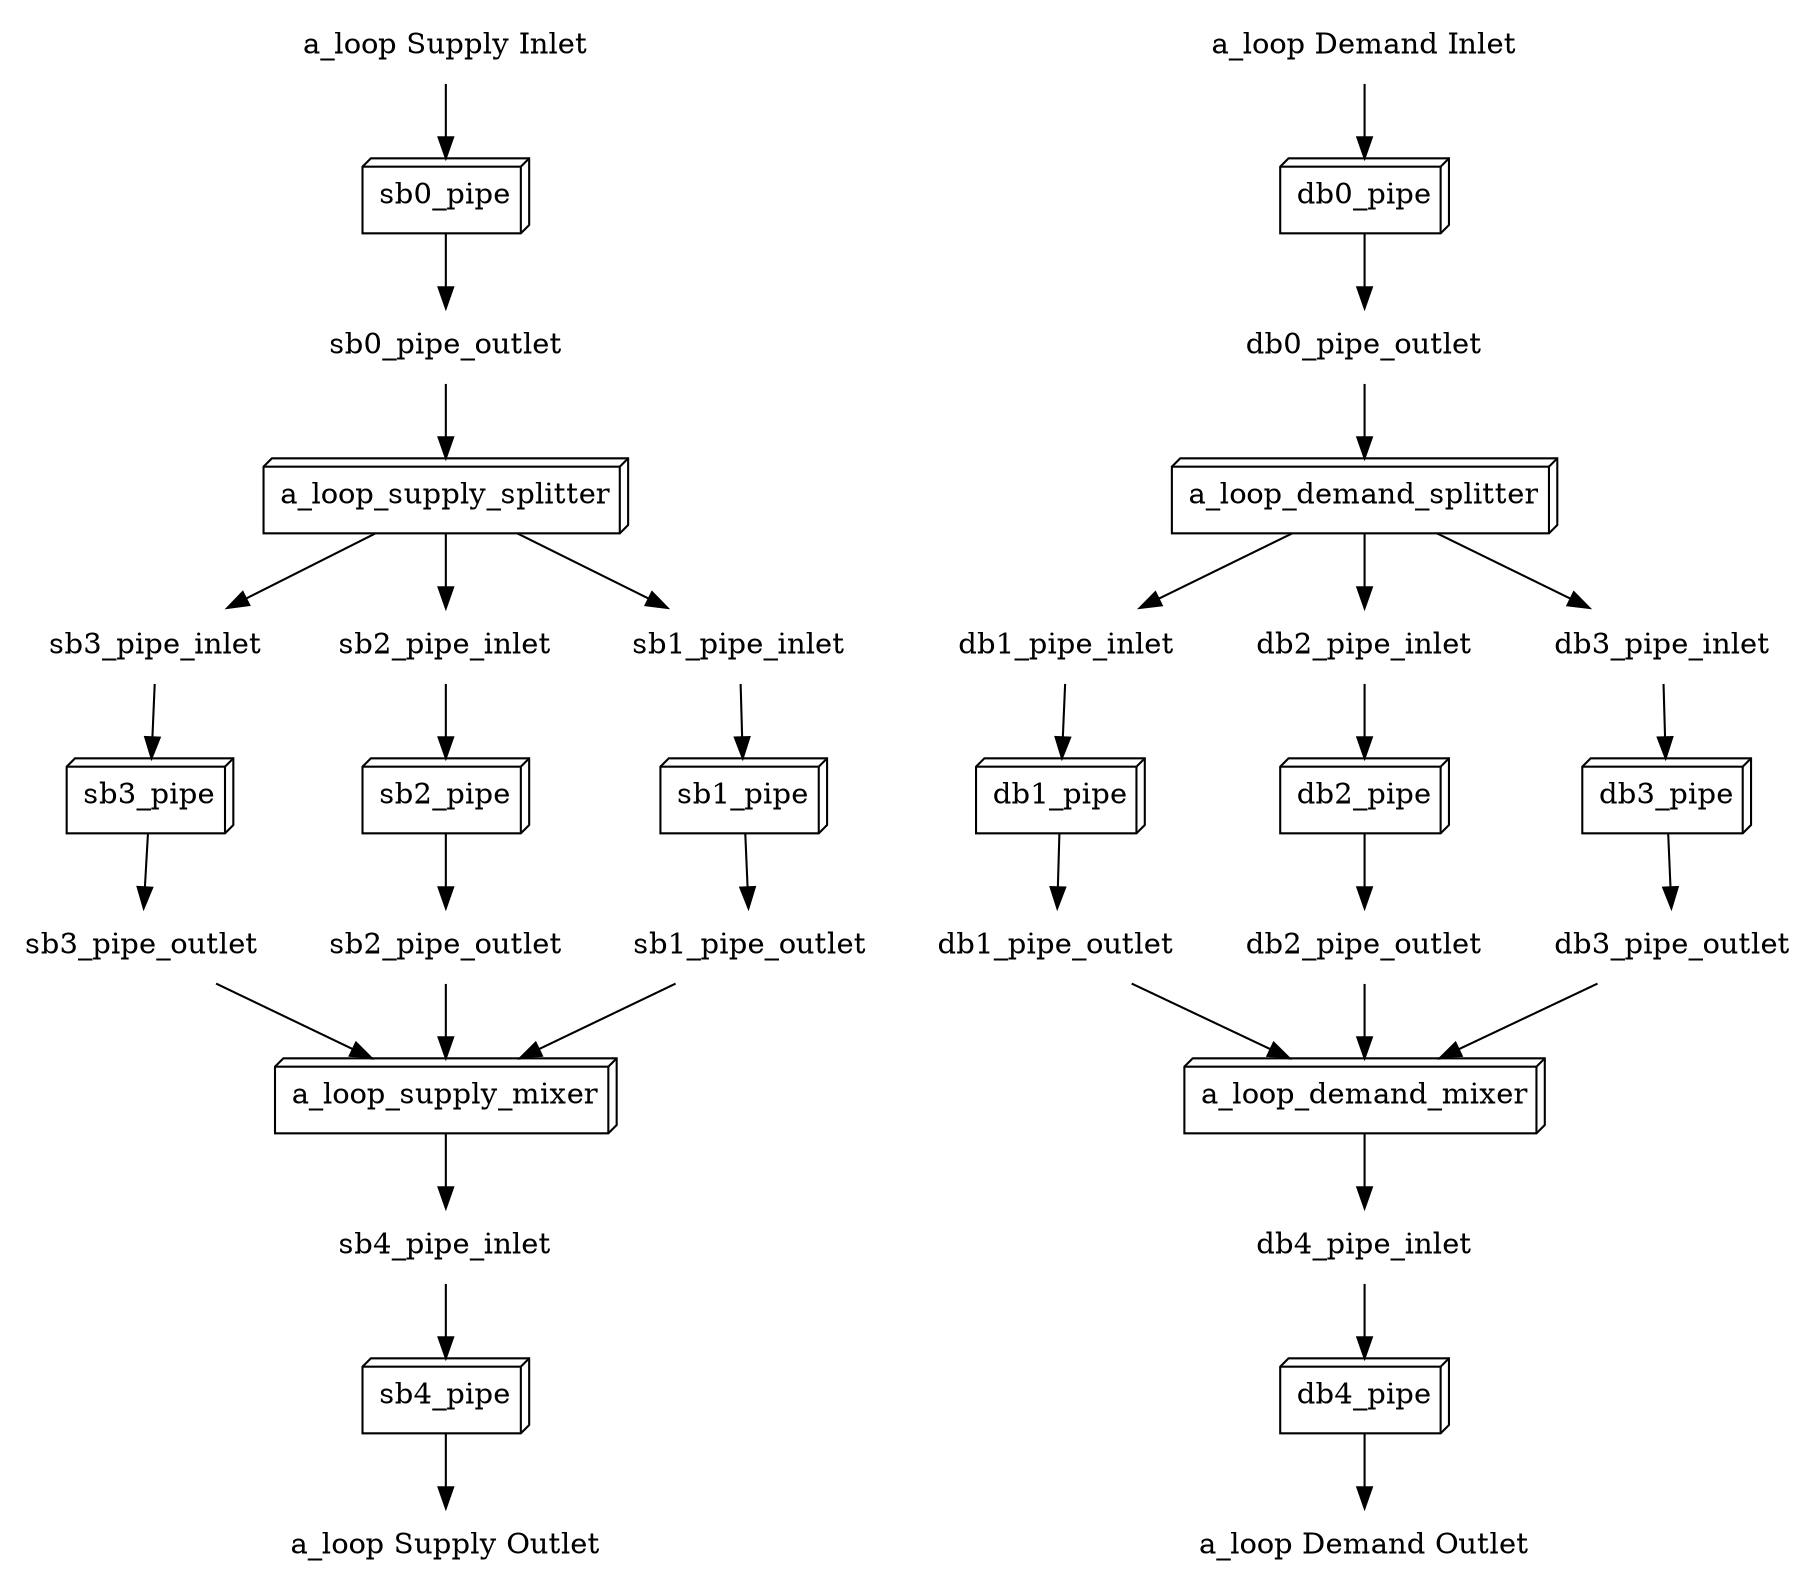 digraph G {
sb1_pipe [shape=box3d, label=sb1_pipe];
a_loop_demand_mixer [shape=box3d, label=a_loop_demand_mixer];
sb3_pipe_outlet [shape=plaintext, label=sb3_pipe_outlet];
"a_loop Supply Inlet" [shape=plaintext, label="a_loop Supply Inlet"];
db1_pipe_inlet [shape=plaintext, label=db1_pipe_inlet];
db2_pipe [shape=box3d, label=db2_pipe];
db0_pipe [shape=box3d, label=db0_pipe];
sb0_pipe_outlet [shape=plaintext, label=sb0_pipe_outlet];
"a_loop Demand Inlet" [shape=plaintext, label="a_loop Demand Inlet"];
db1_pipe [shape=box3d, label=db1_pipe];
db0_pipe_outlet [shape=plaintext, label=db0_pipe_outlet];
sb3_pipe_inlet [shape=plaintext, label=sb3_pipe_inlet];
db1_pipe_outlet [shape=plaintext, label=db1_pipe_outlet];
a_loop_demand_splitter [shape=box3d, label=a_loop_demand_splitter];
db2_pipe_outlet [shape=plaintext, label=db2_pipe_outlet];
a_loop_supply_mixer [shape=box3d, label=a_loop_supply_mixer];
sb1_pipe_outlet [shape=plaintext, label=sb1_pipe_outlet];
sb3_pipe [shape=box3d, label=sb3_pipe];
db2_pipe_inlet [shape=plaintext, label=db2_pipe_inlet];
db4_pipe [shape=box3d, label=db4_pipe];
sb2_pipe [shape=box3d, label=sb2_pipe];
a_loop_supply_splitter [shape=box3d, label=a_loop_supply_splitter];
sb4_pipe [shape=box3d, label=sb4_pipe];
db3_pipe_inlet [shape=plaintext, label=db3_pipe_inlet];
"a_loop Supply Outlet" [shape=plaintext, label="a_loop Supply Outlet"];
sb2_pipe_inlet [shape=plaintext, label=sb2_pipe_inlet];
sb4_pipe_inlet [shape=plaintext, label=sb4_pipe_inlet];
sb0_pipe [shape=box3d, label=sb0_pipe];
sb2_pipe_outlet [shape=plaintext, label=sb2_pipe_outlet];
db4_pipe_inlet [shape=plaintext, label=db4_pipe_inlet];
db3_pipe [shape=box3d, label=db3_pipe];
sb1_pipe_inlet [shape=plaintext, label=sb1_pipe_inlet];
db3_pipe_outlet [shape=plaintext, label=db3_pipe_outlet];
"a_loop Demand Outlet" [shape=plaintext, label="a_loop Demand Outlet"];
"a_loop Supply Inlet" -> sb0_pipe;
sb0_pipe -> sb0_pipe_outlet;
sb1_pipe_inlet -> sb1_pipe;
sb1_pipe -> sb1_pipe_outlet;
sb2_pipe_inlet -> sb2_pipe;
sb2_pipe -> sb2_pipe_outlet;
sb3_pipe_inlet -> sb3_pipe;
sb3_pipe -> sb3_pipe_outlet;
sb4_pipe_inlet -> sb4_pipe;
sb4_pipe -> "a_loop Supply Outlet";
"a_loop Demand Inlet" -> db0_pipe;
db0_pipe -> db0_pipe_outlet;
db1_pipe_inlet -> db1_pipe;
db1_pipe -> db1_pipe_outlet;
db2_pipe_inlet -> db2_pipe;
db2_pipe -> db2_pipe_outlet;
db3_pipe_inlet -> db3_pipe;
db3_pipe -> db3_pipe_outlet;
db4_pipe_inlet -> db4_pipe;
db4_pipe -> "a_loop Demand Outlet";
sb0_pipe_outlet -> a_loop_supply_splitter;
a_loop_supply_splitter -> sb1_pipe_inlet;
a_loop_supply_splitter -> sb2_pipe_inlet;
a_loop_supply_splitter -> sb3_pipe_inlet;
db0_pipe_outlet -> a_loop_demand_splitter;
a_loop_demand_splitter -> db1_pipe_inlet;
a_loop_demand_splitter -> db2_pipe_inlet;
a_loop_demand_splitter -> db3_pipe_inlet;
a_loop_supply_mixer -> sb4_pipe_inlet;
sb1_pipe_outlet -> a_loop_supply_mixer;
sb2_pipe_outlet -> a_loop_supply_mixer;
sb3_pipe_outlet -> a_loop_supply_mixer;
a_loop_demand_mixer -> db4_pipe_inlet;
db1_pipe_outlet -> a_loop_demand_mixer;
db2_pipe_outlet -> a_loop_demand_mixer;
db3_pipe_outlet -> a_loop_demand_mixer;
}
